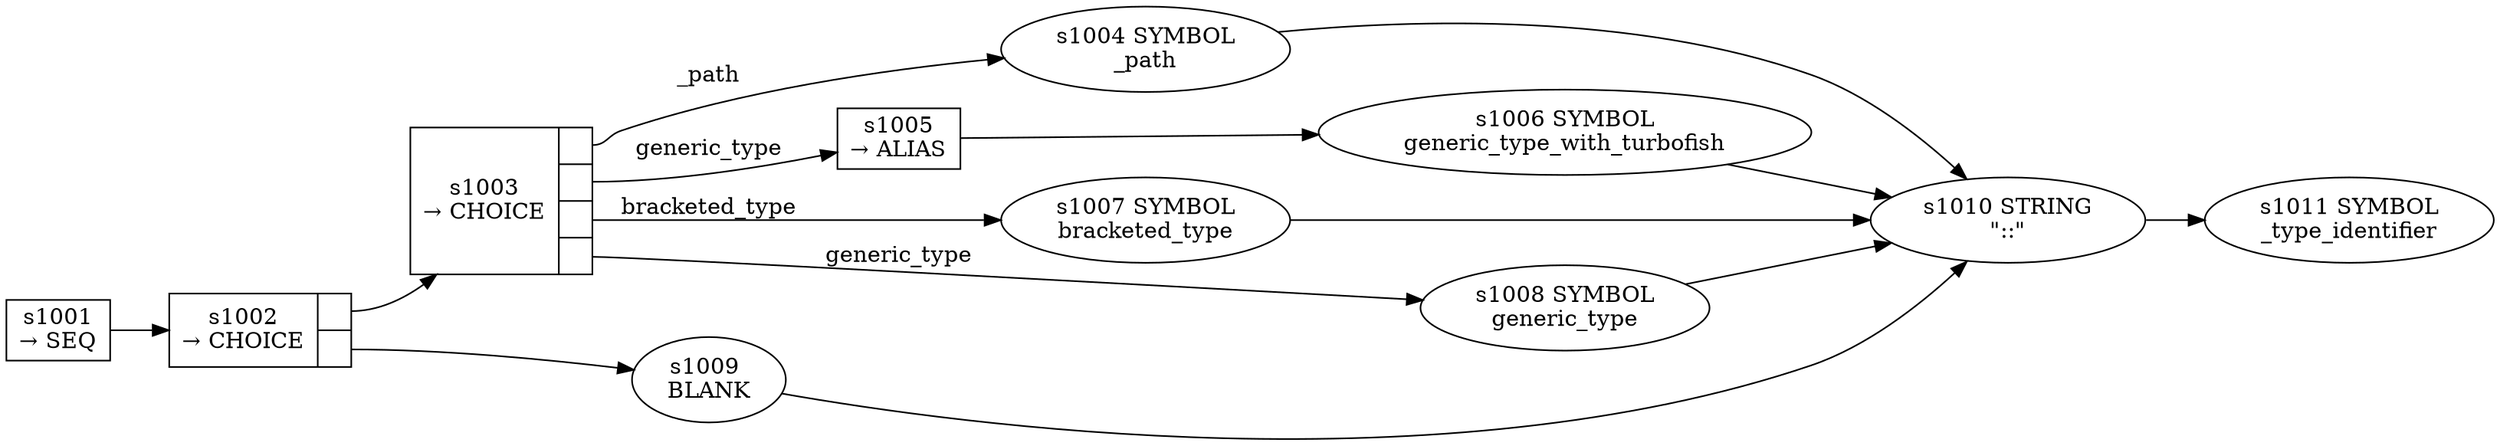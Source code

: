
  digraph scoped_type_identifier {
  
    rankdir=LR;
  
    s1001 [label="s1001\n&rarr; SEQ", shape=record, fixedsize=false, peripheries=1];
  s1002 [label="{s1002\n&rarr; CHOICE|{<p0>|<p1>}}", shape=record, fixedsize=false, peripheries=1];
  s1003 [label="{s1003\n&rarr; CHOICE|{<p0>|<p1>|<p2>|<p3>}}", shape=record, fixedsize=false, peripheries=1];
  s1004 [label="s1004 SYMBOL\n_path" href="rust-grammar.json._path.dot.svg"];
  s1003:p0 -> s1004 [label="_path"];
  s1005 [label="s1005\n&rarr; ALIAS", shape=record, fixedsize=false, peripheries=1];
  s1006 [label="s1006 SYMBOL\ngeneric_type_with_turbofish" href="rust-grammar.json.generic_type_with_turbofish.dot.svg"];
  s1005 -> s1006 [];
  s1003:p1 -> s1005 [label="generic_type"];
  s1007 [label="s1007 SYMBOL\nbracketed_type" href="rust-grammar.json.bracketed_type.dot.svg"];
  s1003:p2 -> s1007 [label="bracketed_type"];
  s1008 [label="s1008 SYMBOL\ngeneric_type" href="rust-grammar.json.generic_type.dot.svg"];
  s1003:p3 -> s1008 [label="generic_type"];
  s1002:p0 -> s1003 [label=""];
  s1009 [label="s1009 \nBLANK"];
  s1002:p1 -> s1009 [label=""];
  s1001 -> s1002 [];
  s1010 [label="s1010 STRING\n\"::\""];
  s1004 -> s1010 [];
  s1006 -> s1010 [];
  s1007 -> s1010 [];
  s1008 -> s1010 [];
  s1009 -> s1010 [];
  s1011 [label="s1011 SYMBOL\n_type_identifier" href="rust-grammar.json._type_identifier.dot.svg"];
  s1010 -> s1011 [];
  
  }
  